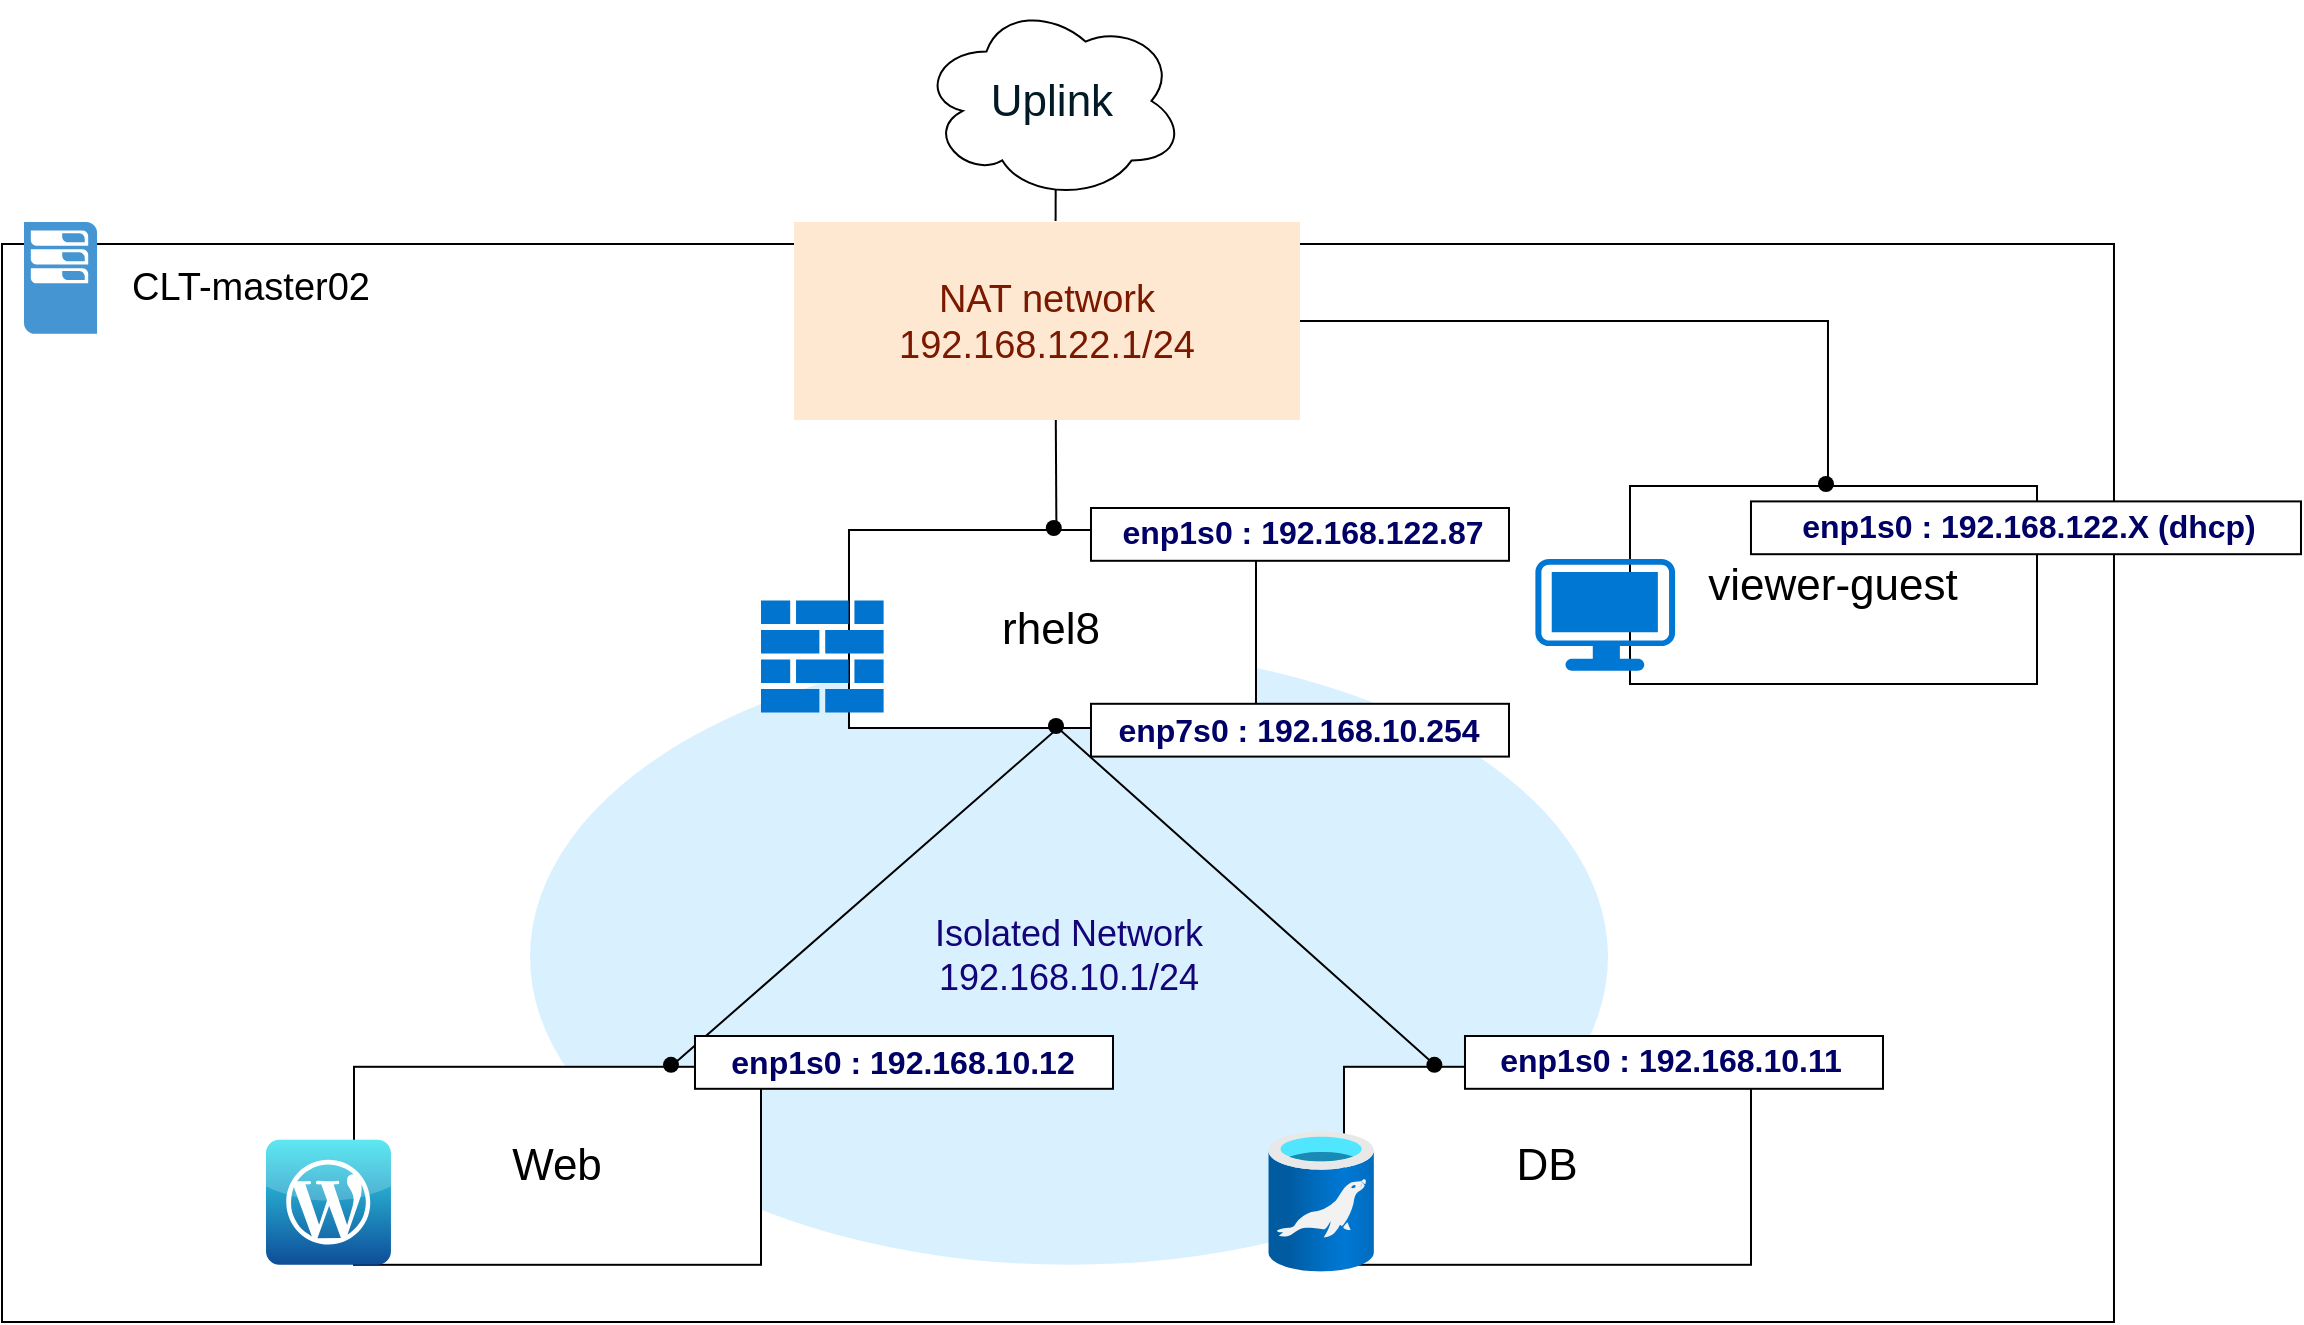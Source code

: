 <mxfile version="20.8.13" type="github">
  <diagram name="페이지-1" id="E3Nfmj0UPKqn4euKRgJr">
    <mxGraphModel dx="2409" dy="1189" grid="1" gridSize="10" guides="1" tooltips="1" connect="1" arrows="1" fold="1" page="1" pageScale="1" pageWidth="1169" pageHeight="827" math="0" shadow="0">
      <root>
        <mxCell id="0" />
        <mxCell id="1" style="" parent="0" />
        <mxCell id="3lqf1oaRyAjymzeeHCCF-37" value="" style="group" vertex="1" connectable="0" parent="1">
          <mxGeometry x="10" y="70" width="1149.49" height="660" as="geometry" />
        </mxCell>
        <mxCell id="SxxazjnEcDOOSWcFCbGN-16" value="" style="group" parent="3lqf1oaRyAjymzeeHCCF-37" vertex="1" connectable="0">
          <mxGeometry y="110" width="1055.991" height="550" as="geometry" />
        </mxCell>
        <mxCell id="SxxazjnEcDOOSWcFCbGN-1" value="" style="rounded=0;whiteSpace=wrap;html=1;" parent="SxxazjnEcDOOSWcFCbGN-16" vertex="1">
          <mxGeometry y="11.0" width="1055.991" height="539" as="geometry" />
        </mxCell>
        <mxCell id="SxxazjnEcDOOSWcFCbGN-2" value="" style="pointerEvents=1;shadow=0;dashed=0;html=1;strokeColor=none;fillColor=#4495D1;labelPosition=center;verticalLabelPosition=bottom;verticalAlign=top;align=center;outlineConnect=0;shape=mxgraph.veeam.2d.esx_esxi;" parent="SxxazjnEcDOOSWcFCbGN-16" vertex="1">
          <mxGeometry x="11.0" width="36.52" height="55.88" as="geometry" />
        </mxCell>
        <mxCell id="SxxazjnEcDOOSWcFCbGN-3" value="&lt;font style=&quot;font-size: 19px;&quot;&gt;CLT-master02&lt;/font&gt;" style="text;html=1;strokeColor=none;fillColor=none;align=center;verticalAlign=middle;whiteSpace=wrap;rounded=0;" parent="SxxazjnEcDOOSWcFCbGN-16" vertex="1">
          <mxGeometry x="55.0" y="11.0" width="139.479" height="43.56" as="geometry" />
        </mxCell>
        <mxCell id="3lqf1oaRyAjymzeeHCCF-2" value="" style="group" vertex="1" connectable="0" parent="3lqf1oaRyAjymzeeHCCF-37">
          <mxGeometry x="263.998" y="110" width="538.995" height="521.4" as="geometry" />
        </mxCell>
        <mxCell id="3lqf1oaRyAjymzeeHCCF-3" value="&lt;font color=&quot;#14047a&quot; style=&quot;font-size: 18px;&quot;&gt;Isolated Network&lt;br&gt;192.168.10.1/24&lt;/font&gt;" style="ellipse;whiteSpace=wrap;html=1;fillColor=#D9F0FF;strokeColor=none;" vertex="1" parent="3lqf1oaRyAjymzeeHCCF-2">
          <mxGeometry y="213.4" width="538.995" height="308.0" as="geometry" />
        </mxCell>
        <mxCell id="3lqf1oaRyAjymzeeHCCF-4" value="&lt;font color=&quot;#7a1800&quot;&gt;NAT network&lt;br&gt;192.168.122.1/24&lt;/font&gt;" style="rounded=0;whiteSpace=wrap;html=1;fontSize=19;fontColor=#14047A;fillColor=#FFE8D1;strokeColor=none;" vertex="1" parent="3lqf1oaRyAjymzeeHCCF-2">
          <mxGeometry x="131.999" width="252.998" height="99" as="geometry" />
        </mxCell>
        <mxCell id="3lqf1oaRyAjymzeeHCCF-5" value="" style="endArrow=none;html=1;rounded=0;fontSize=22;fontColor=#7A1800;" edge="1" parent="3lqf1oaRyAjymzeeHCCF-37">
          <mxGeometry width="50" height="50" relative="1" as="geometry">
            <mxPoint x="334.336" y="532.4" as="sourcePoint" />
            <mxPoint x="717.398" y="532.4" as="targetPoint" />
            <Array as="points">
              <mxPoint x="527.995" y="363" />
            </Array>
          </mxGeometry>
        </mxCell>
        <mxCell id="3lqf1oaRyAjymzeeHCCF-6" value="" style="endArrow=none;html=1;rounded=0;fontSize=22;fontColor=#7A1800;exitX=0.534;exitY=0.99;exitDx=0;exitDy=0;exitPerimeter=0;" edge="1" parent="3lqf1oaRyAjymzeeHCCF-37">
          <mxGeometry width="50" height="50" relative="1" as="geometry">
            <mxPoint x="527.764" y="362.01" as="sourcePoint" />
            <mxPoint x="526.895" y="209" as="targetPoint" />
          </mxGeometry>
        </mxCell>
        <mxCell id="3lqf1oaRyAjymzeeHCCF-7" value="" style="endArrow=none;html=1;rounded=0;fontSize=22;fontColor=#7A1800;" edge="1" parent="3lqf1oaRyAjymzeeHCCF-37">
          <mxGeometry width="50" height="50" relative="1" as="geometry">
            <mxPoint x="912.992" y="242" as="sourcePoint" />
            <mxPoint x="648.994" y="159.5" as="targetPoint" />
            <Array as="points">
              <mxPoint x="912.992" y="159.5" />
            </Array>
          </mxGeometry>
        </mxCell>
        <mxCell id="3lqf1oaRyAjymzeeHCCF-8" value="" style="endArrow=none;html=1;rounded=0;fontSize=22;fontColor=#7A1800;exitX=0.517;exitY=-0.005;exitDx=0;exitDy=0;exitPerimeter=0;" edge="1" parent="3lqf1oaRyAjymzeeHCCF-37">
          <mxGeometry width="50" height="50" relative="1" as="geometry">
            <mxPoint x="526.796" y="109.505" as="sourcePoint" />
            <mxPoint x="526.895" y="77.0" as="targetPoint" />
          </mxGeometry>
        </mxCell>
        <mxCell id="3lqf1oaRyAjymzeeHCCF-9" value="&lt;font style=&quot;font-size: 22px;&quot;&gt;rhel8&lt;/font&gt;" style="rounded=0;whiteSpace=wrap;html=1;" vertex="1" parent="3lqf1oaRyAjymzeeHCCF-37">
          <mxGeometry x="423.496" y="264.0" width="203.498" height="99" as="geometry" />
        </mxCell>
        <mxCell id="3lqf1oaRyAjymzeeHCCF-10" value="" style="shape=image;html=1;verticalAlign=top;verticalLabelPosition=bottom;labelBackgroundColor=#ffffff;imageAspect=0;aspect=fixed;image=https://cdn1.iconfinder.com/data/icons/Futurosoft%20Icons%200.5.2/128x128/apps/redhat.png" vertex="1" parent="3lqf1oaRyAjymzeeHCCF-37">
          <mxGeometry x="379.497" y="231" width="65.119" height="65.119" as="geometry" />
        </mxCell>
        <mxCell id="3lqf1oaRyAjymzeeHCCF-11" value="&lt;font style=&quot;font-size: 22px;&quot;&gt;Web&lt;/font&gt;" style="rounded=0;whiteSpace=wrap;html=1;" vertex="1" parent="3lqf1oaRyAjymzeeHCCF-37">
          <mxGeometry x="175.998" y="532.4" width="203.498" height="99" as="geometry" />
        </mxCell>
        <mxCell id="3lqf1oaRyAjymzeeHCCF-12" value="" style="shape=image;html=1;verticalAlign=top;verticalLabelPosition=bottom;labelBackgroundColor=#ffffff;imageAspect=0;aspect=fixed;image=https://cdn1.iconfinder.com/data/icons/Futurosoft%20Icons%200.5.2/128x128/apps/redhat.png" vertex="1" parent="3lqf1oaRyAjymzeeHCCF-37">
          <mxGeometry x="131.999" y="499.4" width="65.119" height="65.119" as="geometry" />
        </mxCell>
        <mxCell id="3lqf1oaRyAjymzeeHCCF-13" value="&lt;font style=&quot;font-size: 22px;&quot;&gt;DB&lt;/font&gt;" style="rounded=0;whiteSpace=wrap;html=1;" vertex="1" parent="3lqf1oaRyAjymzeeHCCF-37">
          <mxGeometry x="670.994" y="532.4" width="203.498" height="99" as="geometry" />
        </mxCell>
        <mxCell id="3lqf1oaRyAjymzeeHCCF-14" value="" style="shape=image;html=1;verticalAlign=top;verticalLabelPosition=bottom;labelBackgroundColor=#ffffff;imageAspect=0;aspect=fixed;image=https://cdn1.iconfinder.com/data/icons/Futurosoft%20Icons%200.5.2/128x128/apps/redhat.png" vertex="1" parent="3lqf1oaRyAjymzeeHCCF-37">
          <mxGeometry x="626.995" y="499.4" width="65.119" height="65.119" as="geometry" />
        </mxCell>
        <mxCell id="3lqf1oaRyAjymzeeHCCF-15" value="&lt;font style=&quot;font-size: 22px;&quot;&gt;viewer-guest&lt;/font&gt;" style="rounded=0;whiteSpace=wrap;html=1;" vertex="1" parent="3lqf1oaRyAjymzeeHCCF-37">
          <mxGeometry x="813.993" y="242" width="203.498" height="99" as="geometry" />
        </mxCell>
        <mxCell id="3lqf1oaRyAjymzeeHCCF-16" value="" style="shape=image;html=1;verticalAlign=top;verticalLabelPosition=bottom;labelBackgroundColor=#ffffff;imageAspect=0;aspect=fixed;image=https://cdn1.iconfinder.com/data/icons/Futurosoft%20Icons%200.5.2/128x128/apps/redhat.png" vertex="1" parent="3lqf1oaRyAjymzeeHCCF-37">
          <mxGeometry x="769.993" y="209" width="65.119" height="65.119" as="geometry" />
        </mxCell>
        <mxCell id="3lqf1oaRyAjymzeeHCCF-17" value="" style="aspect=fixed;html=1;points=[];align=center;image;fontSize=12;image=img/lib/azure2/databases/Azure_Database_MariaDB_Server.svg;fontColor=#7A1800;fillColor=#FFE8D1;" vertex="1" parent="3lqf1oaRyAjymzeeHCCF-37">
          <mxGeometry x="633.154" y="564.52" width="52.8" height="70.399" as="geometry" />
        </mxCell>
        <mxCell id="3lqf1oaRyAjymzeeHCCF-18" value="" style="dashed=0;outlineConnect=0;html=1;align=center;labelPosition=center;verticalLabelPosition=bottom;verticalAlign=top;shape=mxgraph.webicons.wordpress_2;fillColor=#35E2EE;gradientColor=#0E4D99;fontSize=22;fontColor=#7A1800;" vertex="1" parent="3lqf1oaRyAjymzeeHCCF-37">
          <mxGeometry x="131.999" y="568.92" width="62.479" height="62.48" as="geometry" />
        </mxCell>
        <mxCell id="3lqf1oaRyAjymzeeHCCF-19" value="" style="sketch=0;pointerEvents=1;shadow=0;dashed=0;html=1;strokeColor=none;labelPosition=center;verticalLabelPosition=bottom;verticalAlign=top;outlineConnect=0;align=center;shape=mxgraph.office.concepts.firewall;fillColor=#0074ce;fontSize=22;fontColor=#7A1800;" vertex="1" parent="3lqf1oaRyAjymzeeHCCF-37">
          <mxGeometry x="379.497" y="299.2" width="61.313" height="56.1" as="geometry" />
        </mxCell>
        <mxCell id="3lqf1oaRyAjymzeeHCCF-20" value="" style="points=[[0.03,0.03,0],[0.5,0,0],[0.97,0.03,0],[1,0.4,0],[0.97,0.745,0],[0.5,1,0],[0.03,0.745,0],[0,0.4,0]];verticalLabelPosition=bottom;sketch=0;html=1;verticalAlign=top;aspect=fixed;align=center;pointerEvents=1;shape=mxgraph.cisco19.workstation;fillColor=#0077d3;strokeColor=none;fontSize=22;fontColor=#7A1800;" vertex="1" parent="3lqf1oaRyAjymzeeHCCF-37">
          <mxGeometry x="766.693" y="278.52" width="69.849" height="55.88" as="geometry" />
        </mxCell>
        <mxCell id="3lqf1oaRyAjymzeeHCCF-21" value="&lt;font color=&quot;#021926&quot;&gt;Uplink&lt;/font&gt;" style="ellipse;shape=cloud;whiteSpace=wrap;html=1;fontSize=22;fontColor=#7A1800;fillColor=#FFFFFF;" vertex="1" parent="3lqf1oaRyAjymzeeHCCF-37">
          <mxGeometry x="459.246" width="131.999" height="99" as="geometry" />
        </mxCell>
        <mxCell id="3lqf1oaRyAjymzeeHCCF-22" value="" style="rounded=0;whiteSpace=wrap;html=1;labelBorderColor=none;strokeColor=default;strokeWidth=1;fontSize=16;fontColor=#000066;fillColor=default;" vertex="1" parent="3lqf1oaRyAjymzeeHCCF-37">
          <mxGeometry x="544.495" y="350.9" width="208.998" height="26.4" as="geometry" />
        </mxCell>
        <mxCell id="3lqf1oaRyAjymzeeHCCF-23" value="" style="rounded=0;whiteSpace=wrap;html=1;labelBorderColor=none;strokeColor=default;strokeWidth=1;fontSize=16;fontColor=#000066;fillColor=default;" vertex="1" parent="3lqf1oaRyAjymzeeHCCF-37">
          <mxGeometry x="544.495" y="253" width="208.998" height="26.4" as="geometry" />
        </mxCell>
        <mxCell id="3lqf1oaRyAjymzeeHCCF-24" value="" style="rounded=0;whiteSpace=wrap;html=1;labelBorderColor=none;strokeColor=default;strokeWidth=1;fontSize=16;fontColor=#000066;fillColor=default;" vertex="1" parent="3lqf1oaRyAjymzeeHCCF-37">
          <mxGeometry x="346.497" y="517" width="208.998" height="26.4" as="geometry" />
        </mxCell>
        <mxCell id="3lqf1oaRyAjymzeeHCCF-25" value="" style="rounded=0;whiteSpace=wrap;html=1;labelBorderColor=none;strokeColor=default;strokeWidth=1;fontSize=16;fontColor=#000066;fillColor=default;" vertex="1" parent="3lqf1oaRyAjymzeeHCCF-37">
          <mxGeometry x="731.494" y="517" width="208.998" height="26.4" as="geometry" />
        </mxCell>
        <mxCell id="3lqf1oaRyAjymzeeHCCF-26" value="" style="rounded=0;whiteSpace=wrap;html=1;labelBorderColor=none;strokeColor=default;strokeWidth=1;fontSize=16;fontColor=#000066;fillColor=default;" vertex="1" parent="3lqf1oaRyAjymzeeHCCF-37">
          <mxGeometry x="874.492" y="249.7" width="274.998" height="26.4" as="geometry" />
        </mxCell>
        <mxCell id="3lqf1oaRyAjymzeeHCCF-27" value="&lt;font color=&quot;#000066&quot; style=&quot;font-size: 16px;&quot;&gt;&lt;b&gt;enp7s0 : 192.168.10.254&lt;/b&gt;&lt;/font&gt;" style="text;html=1;strokeColor=none;fillColor=none;align=center;verticalAlign=middle;whiteSpace=wrap;rounded=0;fontSize=22;fontColor=#7A1800;labelBorderColor=none;" vertex="1" parent="3lqf1oaRyAjymzeeHCCF-37">
          <mxGeometry x="544.495" y="346.5" width="208.998" height="33.0" as="geometry" />
        </mxCell>
        <mxCell id="3lqf1oaRyAjymzeeHCCF-28" value="&lt;font color=&quot;#000066&quot; style=&quot;font-size: 16px;&quot;&gt;&lt;b&gt;enp1s0 : 192.168.10.12&lt;/b&gt;&lt;/font&gt;" style="text;html=1;strokeColor=none;fillColor=none;align=center;verticalAlign=middle;whiteSpace=wrap;rounded=0;fontSize=22;fontColor=#7A1800;" vertex="1" parent="3lqf1oaRyAjymzeeHCCF-37">
          <mxGeometry x="346.497" y="512.6" width="208.998" height="33.0" as="geometry" />
        </mxCell>
        <mxCell id="3lqf1oaRyAjymzeeHCCF-29" value="&lt;font color=&quot;#000066&quot; style=&quot;font-size: 16px;&quot;&gt;&lt;b&gt;enp1s0 : 192.168.10.11&lt;/b&gt;&lt;/font&gt;" style="text;html=1;strokeColor=none;fillColor=none;align=center;verticalAlign=middle;whiteSpace=wrap;rounded=0;fontSize=22;fontColor=#7A1800;" vertex="1" parent="3lqf1oaRyAjymzeeHCCF-37">
          <mxGeometry x="730.394" y="511.5" width="208.998" height="33.0" as="geometry" />
        </mxCell>
        <mxCell id="3lqf1oaRyAjymzeeHCCF-30" value="" style="shape=waypoint;sketch=0;fillStyle=solid;size=6;pointerEvents=1;points=[];fillColor=#021926;resizable=0;rotatable=0;perimeter=centerPerimeter;snapToPoint=1;rounded=0;labelBorderColor=none;strokeColor=default;strokeWidth=2;fontSize=16;fontColor=#000066;" vertex="1" parent="3lqf1oaRyAjymzeeHCCF-37">
          <mxGeometry x="516.996" y="352.0" width="20" height="20" as="geometry" />
        </mxCell>
        <mxCell id="3lqf1oaRyAjymzeeHCCF-31" value="" style="shape=waypoint;sketch=0;fillStyle=solid;size=6;pointerEvents=1;points=[];fillColor=#021926;resizable=0;rotatable=0;perimeter=centerPerimeter;snapToPoint=1;rounded=0;labelBorderColor=none;strokeColor=default;strokeWidth=2;fontSize=16;fontColor=#000066;" vertex="1" parent="3lqf1oaRyAjymzeeHCCF-37">
          <mxGeometry x="515.896" y="253" width="20" height="20" as="geometry" />
        </mxCell>
        <mxCell id="3lqf1oaRyAjymzeeHCCF-32" value="" style="shape=waypoint;sketch=0;fillStyle=solid;size=6;pointerEvents=1;points=[];fillColor=none;resizable=0;rotatable=0;perimeter=centerPerimeter;snapToPoint=1;rounded=0;labelBorderColor=none;strokeColor=default;strokeWidth=2;fontSize=16;fontColor=#000066;" vertex="1" parent="3lqf1oaRyAjymzeeHCCF-37">
          <mxGeometry x="324.497" y="521.4" width="20" height="20" as="geometry" />
        </mxCell>
        <mxCell id="3lqf1oaRyAjymzeeHCCF-33" value="" style="shape=waypoint;sketch=0;fillStyle=solid;size=6;pointerEvents=1;points=[];fillColor=none;resizable=0;rotatable=0;perimeter=centerPerimeter;snapToPoint=1;rounded=0;labelBorderColor=none;strokeColor=default;strokeWidth=2;fontSize=16;fontColor=#000066;" vertex="1" parent="3lqf1oaRyAjymzeeHCCF-37">
          <mxGeometry x="706.194" y="521.4" width="20" height="20" as="geometry" />
        </mxCell>
        <mxCell id="3lqf1oaRyAjymzeeHCCF-34" value="" style="shape=waypoint;sketch=0;fillStyle=solid;size=6;pointerEvents=1;points=[];fillColor=#021926;resizable=0;rotatable=0;perimeter=centerPerimeter;snapToPoint=1;rounded=0;labelBorderColor=none;strokeColor=default;strokeWidth=2;fontSize=16;fontColor=#000066;" vertex="1" parent="3lqf1oaRyAjymzeeHCCF-37">
          <mxGeometry x="901.992" y="231" width="20" height="20" as="geometry" />
        </mxCell>
        <mxCell id="3lqf1oaRyAjymzeeHCCF-35" value="&lt;font color=&quot;#000066&quot; style=&quot;font-size: 16px;&quot;&gt;&lt;b&gt;enp1s0 : 192.168.122.X (dhcp)&lt;/b&gt;&lt;/font&gt;" style="text;html=1;strokeColor=none;fillColor=none;align=center;verticalAlign=middle;whiteSpace=wrap;rounded=0;fontSize=22;fontColor=#7A1800;" vertex="1" parent="3lqf1oaRyAjymzeeHCCF-37">
          <mxGeometry x="886.592" y="244.2" width="252.998" height="33.0" as="geometry" />
        </mxCell>
        <mxCell id="3lqf1oaRyAjymzeeHCCF-36" value="&lt;font color=&quot;#000066&quot; style=&quot;font-size: 16px;&quot;&gt;&lt;b&gt;enp1s0 : 192.168.122.87&lt;/b&gt;&lt;/font&gt;" style="text;html=1;strokeColor=none;fillColor=none;align=center;verticalAlign=middle;whiteSpace=wrap;rounded=0;fontSize=22;fontColor=#7A1800;labelBorderColor=none;" vertex="1" parent="3lqf1oaRyAjymzeeHCCF-37">
          <mxGeometry x="545.595" y="247.5" width="208.998" height="33.0" as="geometry" />
        </mxCell>
      </root>
    </mxGraphModel>
  </diagram>
</mxfile>

